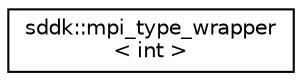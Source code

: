 digraph "Graphical Class Hierarchy"
{
 // INTERACTIVE_SVG=YES
  edge [fontname="Helvetica",fontsize="10",labelfontname="Helvetica",labelfontsize="10"];
  node [fontname="Helvetica",fontsize="10",shape=record];
  rankdir="LR";
  Node1 [label="sddk::mpi_type_wrapper\l\< int \>",height=0.2,width=0.4,color="black", fillcolor="white", style="filled",URL="$structsddk_1_1mpi__type__wrapper_3_01int_01_4.html"];
}
